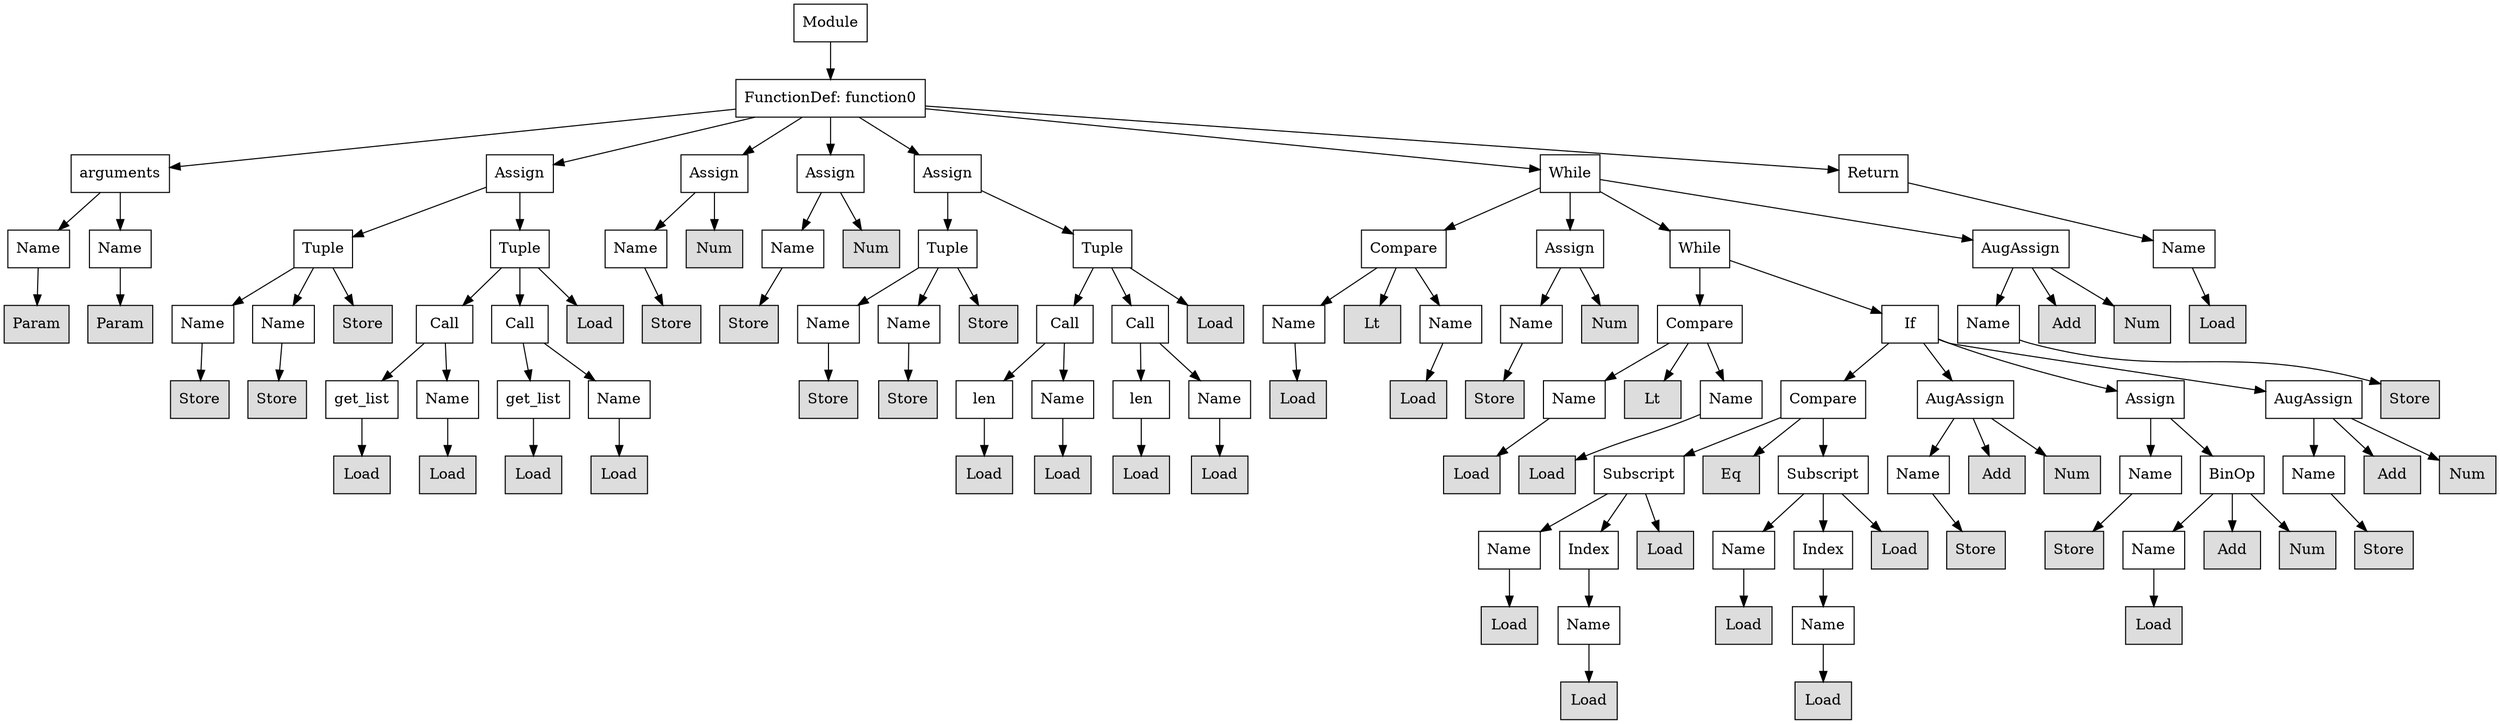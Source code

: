 digraph G {
n0 [shape=rect, label="Module"];
n1 [shape=rect, label="FunctionDef: function0"];
n2 [shape=rect, label="arguments"];
n3 [shape=rect, label="Assign"];
n4 [shape=rect, label="Assign"];
n5 [shape=rect, label="Assign"];
n6 [shape=rect, label="Assign"];
n7 [shape=rect, label="While"];
n8 [shape=rect, label="Return"];
n9 [shape=rect, label="Name"];
n10 [shape=rect, label="Name"];
n11 [shape=rect, label="Tuple"];
n12 [shape=rect, label="Tuple"];
n13 [shape=rect, label="Name"];
n14 [shape=rect, label="Num" style="filled" fillcolor="#dddddd"];
n15 [shape=rect, label="Name"];
n16 [shape=rect, label="Num" style="filled" fillcolor="#dddddd"];
n17 [shape=rect, label="Tuple"];
n18 [shape=rect, label="Tuple"];
n19 [shape=rect, label="Compare"];
n20 [shape=rect, label="Assign"];
n21 [shape=rect, label="While"];
n22 [shape=rect, label="AugAssign"];
n23 [shape=rect, label="Name"];
n24 [shape=rect, label="Param" style="filled" fillcolor="#dddddd"];
n25 [shape=rect, label="Param" style="filled" fillcolor="#dddddd"];
n26 [shape=rect, label="Name"];
n27 [shape=rect, label="Name"];
n28 [shape=rect, label="Store" style="filled" fillcolor="#dddddd"];
n29 [shape=rect, label="Call"];
n30 [shape=rect, label="Call"];
n31 [shape=rect, label="Load" style="filled" fillcolor="#dddddd"];
n32 [shape=rect, label="Store" style="filled" fillcolor="#dddddd"];
n33 [shape=rect, label="Store" style="filled" fillcolor="#dddddd"];
n34 [shape=rect, label="Name"];
n35 [shape=rect, label="Name"];
n36 [shape=rect, label="Store" style="filled" fillcolor="#dddddd"];
n37 [shape=rect, label="Call"];
n38 [shape=rect, label="Call"];
n39 [shape=rect, label="Load" style="filled" fillcolor="#dddddd"];
n40 [shape=rect, label="Name"];
n41 [shape=rect, label="Lt" style="filled" fillcolor="#dddddd"];
n42 [shape=rect, label="Name"];
n43 [shape=rect, label="Name"];
n44 [shape=rect, label="Num" style="filled" fillcolor="#dddddd"];
n45 [shape=rect, label="Compare"];
n46 [shape=rect, label="If"];
n47 [shape=rect, label="Name"];
n48 [shape=rect, label="Add" style="filled" fillcolor="#dddddd"];
n49 [shape=rect, label="Num" style="filled" fillcolor="#dddddd"];
n50 [shape=rect, label="Load" style="filled" fillcolor="#dddddd"];
n51 [shape=rect, label="Store" style="filled" fillcolor="#dddddd"];
n52 [shape=rect, label="Store" style="filled" fillcolor="#dddddd"];
n53 [shape=rect, label="get_list"];
n54 [shape=rect, label="Name"];
n55 [shape=rect, label="get_list"];
n56 [shape=rect, label="Name"];
n57 [shape=rect, label="Store" style="filled" fillcolor="#dddddd"];
n58 [shape=rect, label="Store" style="filled" fillcolor="#dddddd"];
n59 [shape=rect, label="len"];
n60 [shape=rect, label="Name"];
n61 [shape=rect, label="len"];
n62 [shape=rect, label="Name"];
n63 [shape=rect, label="Load" style="filled" fillcolor="#dddddd"];
n64 [shape=rect, label="Load" style="filled" fillcolor="#dddddd"];
n65 [shape=rect, label="Store" style="filled" fillcolor="#dddddd"];
n66 [shape=rect, label="Name"];
n67 [shape=rect, label="Lt" style="filled" fillcolor="#dddddd"];
n68 [shape=rect, label="Name"];
n69 [shape=rect, label="Compare"];
n70 [shape=rect, label="AugAssign"];
n71 [shape=rect, label="Assign"];
n72 [shape=rect, label="AugAssign"];
n73 [shape=rect, label="Store" style="filled" fillcolor="#dddddd"];
n74 [shape=rect, label="Load" style="filled" fillcolor="#dddddd"];
n75 [shape=rect, label="Load" style="filled" fillcolor="#dddddd"];
n76 [shape=rect, label="Load" style="filled" fillcolor="#dddddd"];
n77 [shape=rect, label="Load" style="filled" fillcolor="#dddddd"];
n78 [shape=rect, label="Load" style="filled" fillcolor="#dddddd"];
n79 [shape=rect, label="Load" style="filled" fillcolor="#dddddd"];
n80 [shape=rect, label="Load" style="filled" fillcolor="#dddddd"];
n81 [shape=rect, label="Load" style="filled" fillcolor="#dddddd"];
n82 [shape=rect, label="Load" style="filled" fillcolor="#dddddd"];
n83 [shape=rect, label="Load" style="filled" fillcolor="#dddddd"];
n84 [shape=rect, label="Subscript"];
n85 [shape=rect, label="Eq" style="filled" fillcolor="#dddddd"];
n86 [shape=rect, label="Subscript"];
n87 [shape=rect, label="Name"];
n88 [shape=rect, label="Add" style="filled" fillcolor="#dddddd"];
n89 [shape=rect, label="Num" style="filled" fillcolor="#dddddd"];
n90 [shape=rect, label="Name"];
n91 [shape=rect, label="BinOp"];
n92 [shape=rect, label="Name"];
n93 [shape=rect, label="Add" style="filled" fillcolor="#dddddd"];
n94 [shape=rect, label="Num" style="filled" fillcolor="#dddddd"];
n95 [shape=rect, label="Name"];
n96 [shape=rect, label="Index"];
n97 [shape=rect, label="Load" style="filled" fillcolor="#dddddd"];
n98 [shape=rect, label="Name"];
n99 [shape=rect, label="Index"];
n100 [shape=rect, label="Load" style="filled" fillcolor="#dddddd"];
n101 [shape=rect, label="Store" style="filled" fillcolor="#dddddd"];
n102 [shape=rect, label="Store" style="filled" fillcolor="#dddddd"];
n103 [shape=rect, label="Name"];
n104 [shape=rect, label="Add" style="filled" fillcolor="#dddddd"];
n105 [shape=rect, label="Num" style="filled" fillcolor="#dddddd"];
n106 [shape=rect, label="Store" style="filled" fillcolor="#dddddd"];
n107 [shape=rect, label="Load" style="filled" fillcolor="#dddddd"];
n108 [shape=rect, label="Name"];
n109 [shape=rect, label="Load" style="filled" fillcolor="#dddddd"];
n110 [shape=rect, label="Name"];
n111 [shape=rect, label="Load" style="filled" fillcolor="#dddddd"];
n112 [shape=rect, label="Load" style="filled" fillcolor="#dddddd"];
n113 [shape=rect, label="Load" style="filled" fillcolor="#dddddd"];
n0 -> n1;
n1 -> n2;
n1 -> n3;
n1 -> n4;
n1 -> n5;
n1 -> n6;
n1 -> n7;
n1 -> n8;
n2 -> n9;
n2 -> n10;
n3 -> n11;
n3 -> n12;
n4 -> n13;
n4 -> n14;
n5 -> n15;
n5 -> n16;
n6 -> n17;
n6 -> n18;
n7 -> n19;
n7 -> n20;
n7 -> n21;
n7 -> n22;
n8 -> n23;
n9 -> n24;
n10 -> n25;
n11 -> n26;
n11 -> n27;
n11 -> n28;
n12 -> n29;
n12 -> n30;
n12 -> n31;
n13 -> n32;
n15 -> n33;
n17 -> n34;
n17 -> n35;
n17 -> n36;
n18 -> n37;
n18 -> n38;
n18 -> n39;
n19 -> n40;
n19 -> n41;
n19 -> n42;
n20 -> n43;
n20 -> n44;
n21 -> n45;
n21 -> n46;
n22 -> n47;
n22 -> n48;
n22 -> n49;
n23 -> n50;
n26 -> n51;
n27 -> n52;
n29 -> n53;
n29 -> n54;
n30 -> n55;
n30 -> n56;
n34 -> n57;
n35 -> n58;
n37 -> n59;
n37 -> n60;
n38 -> n61;
n38 -> n62;
n40 -> n63;
n42 -> n64;
n43 -> n65;
n45 -> n66;
n45 -> n67;
n45 -> n68;
n46 -> n69;
n46 -> n70;
n46 -> n71;
n46 -> n72;
n47 -> n73;
n53 -> n74;
n54 -> n75;
n55 -> n76;
n56 -> n77;
n59 -> n78;
n60 -> n79;
n61 -> n80;
n62 -> n81;
n66 -> n82;
n68 -> n83;
n69 -> n84;
n69 -> n85;
n69 -> n86;
n70 -> n87;
n70 -> n88;
n70 -> n89;
n71 -> n90;
n71 -> n91;
n72 -> n92;
n72 -> n93;
n72 -> n94;
n84 -> n95;
n84 -> n96;
n84 -> n97;
n86 -> n98;
n86 -> n99;
n86 -> n100;
n87 -> n101;
n90 -> n102;
n91 -> n103;
n91 -> n104;
n91 -> n105;
n92 -> n106;
n95 -> n107;
n96 -> n108;
n98 -> n109;
n99 -> n110;
n103 -> n111;
n108 -> n112;
n110 -> n113;
}
